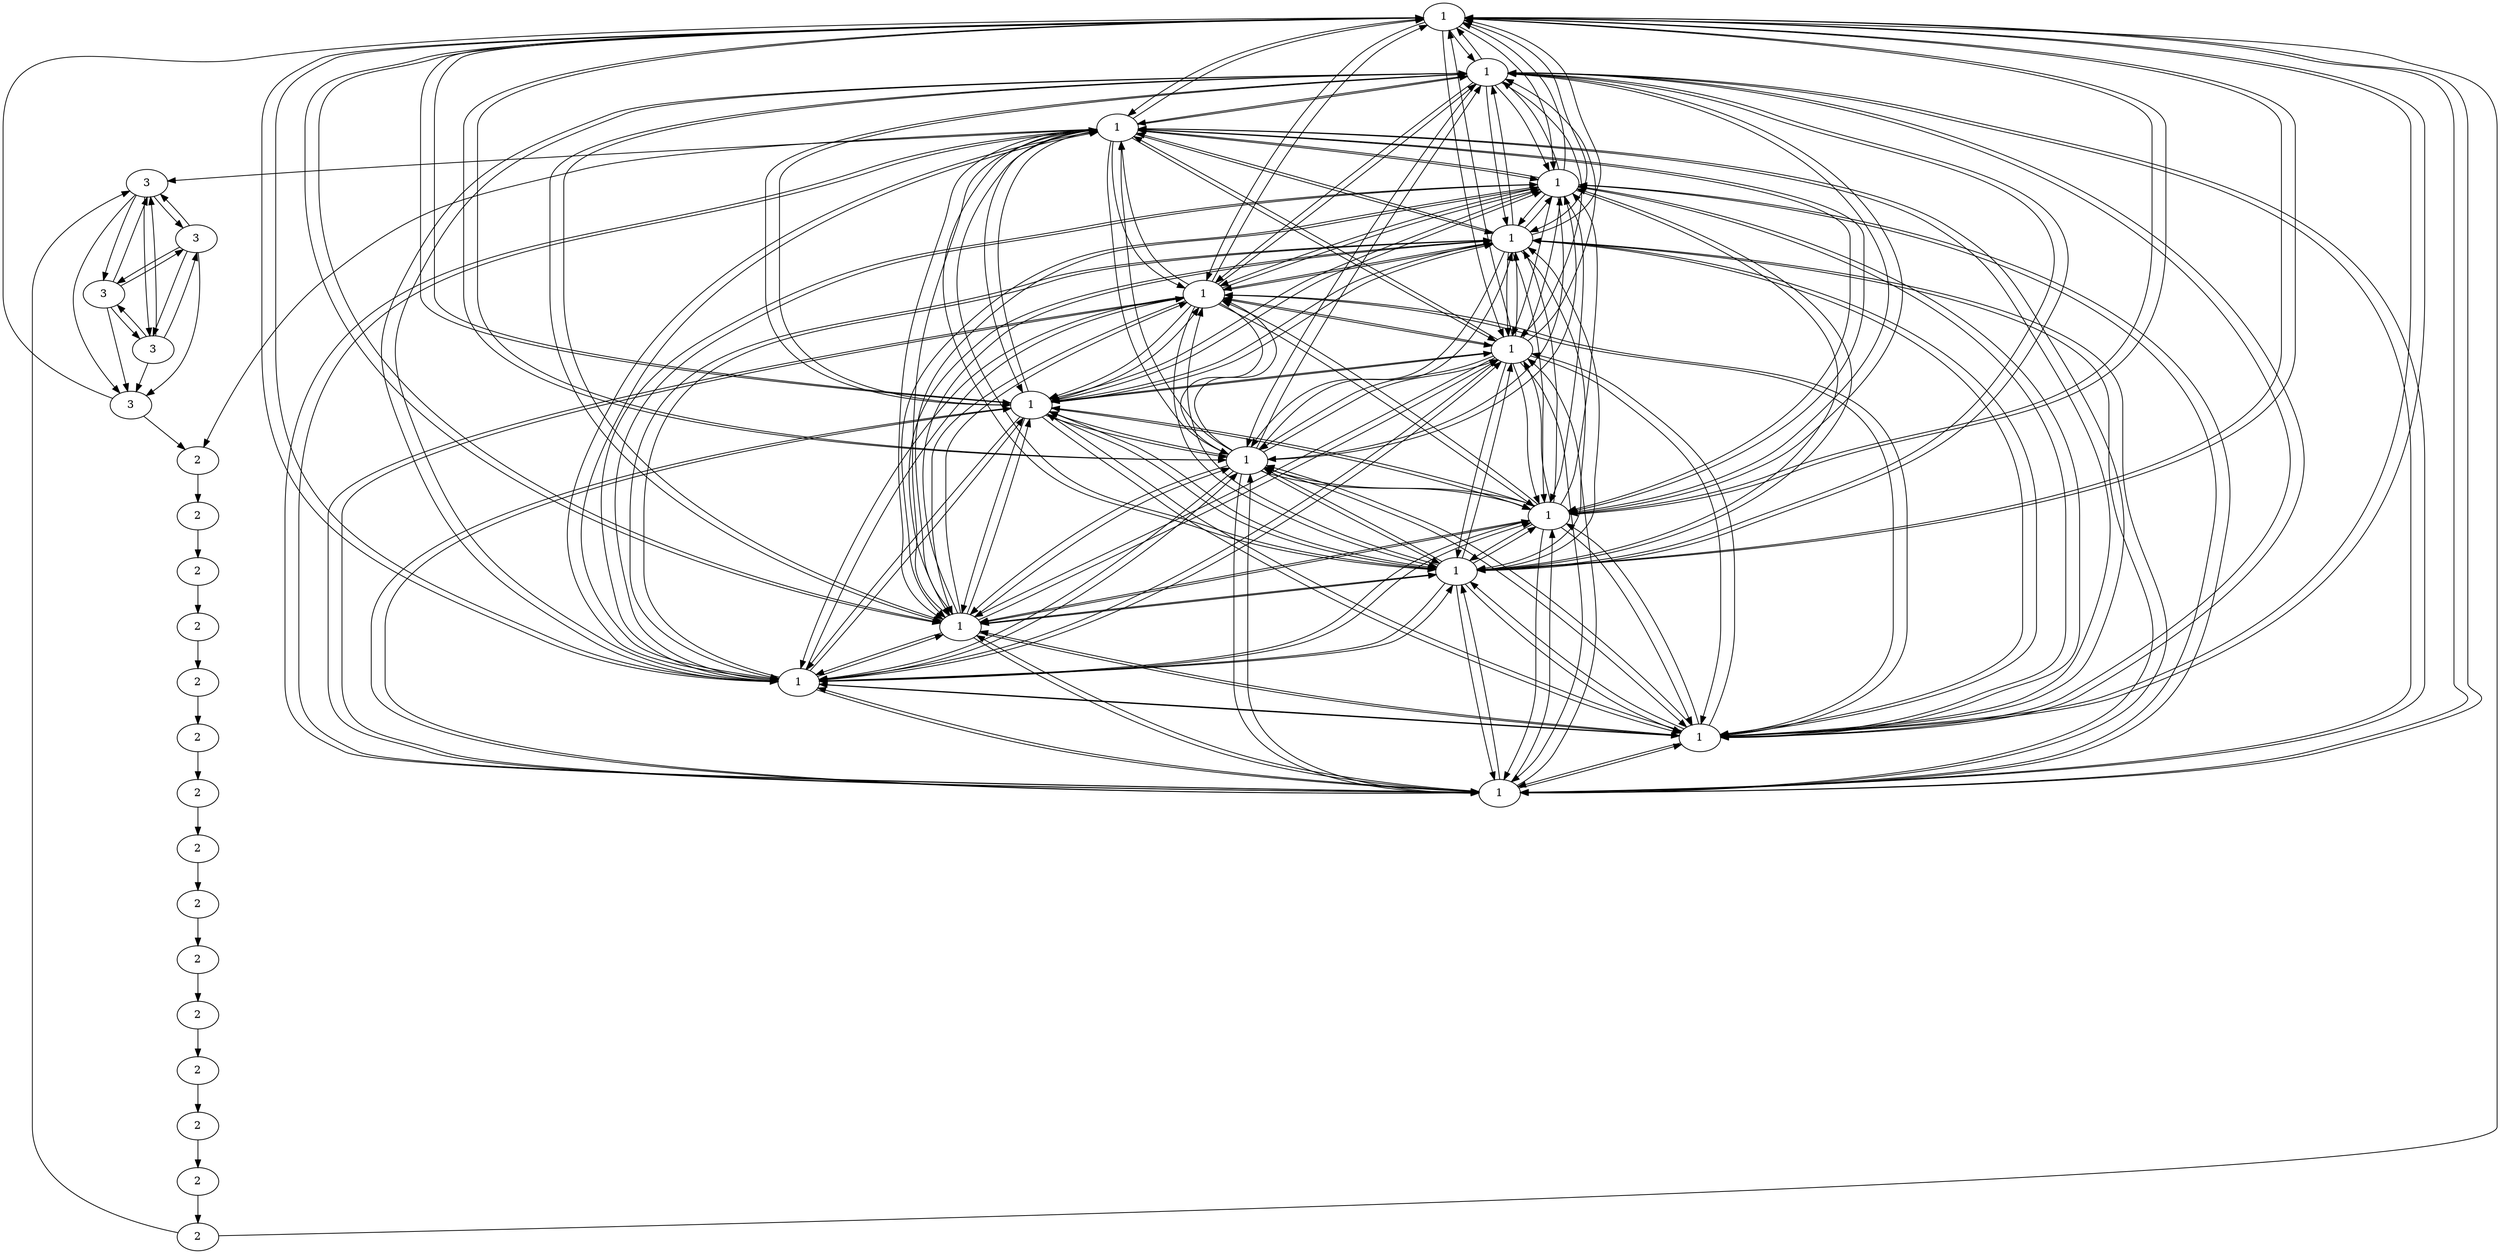 digraph causal
{
	0 [label="1"]
	1 [label="1"]
	2 [label="1"]
	3 [label="1"]
	4 [label="1"]
	5 [label="1"]
	6 [label="1"]
	7 [label="1"]
	8 [label="1"]
	9 [label="1"]
	10 [label="1"]
	11 [label="1"]
	12 [label="1"]
	13 [label="1"]
	14 [label="1"]
	15 [label="2"]
	16 [label="2"]
	17 [label="2"]
	18 [label="2"]
	19 [label="2"]
	20 [label="2"]
	21 [label="2"]
	22 [label="2"]
	23 [label="2"]
	24 [label="2"]
	25 [label="2"]
	26 [label="2"]
	27 [label="2"]
	28 [label="2"]
	29 [label="2"]
	30 [label="3"]
	31 [label="3"]
	32 [label="3"]
	33 [label="3"]
	34 [label="3"]

	29 -> 0
	34 -> 0
	0 -> 1
	0 -> 2
	0 -> 3
	0 -> 4
	0 -> 5
	0 -> 6
	0 -> 7
	0 -> 8
	0 -> 9
	0 -> 10
	0 -> 11
	0 -> 12
	0 -> 13
	0 -> 14
	1 -> 0
	1 -> 2
	1 -> 3
	1 -> 4
	1 -> 5
	1 -> 6
	1 -> 7
	1 -> 8
	1 -> 9
	1 -> 10
	1 -> 11
	1 -> 12
	1 -> 13
	1 -> 14
	2 -> 0
	2 -> 1
	2 -> 3
	2 -> 4
	2 -> 5
	2 -> 6
	2 -> 7
	2 -> 8
	2 -> 9
	2 -> 10
	2 -> 11
	2 -> 12
	2 -> 13
	2 -> 14
	3 -> 0
	3 -> 1
	3 -> 2
	3 -> 4
	3 -> 5
	3 -> 6
	3 -> 7
	3 -> 8
	3 -> 9
	3 -> 10
	3 -> 11
	3 -> 12
	3 -> 13
	3 -> 14
	4 -> 0
	4 -> 1
	4 -> 2
	4 -> 3
	4 -> 5
	4 -> 6
	4 -> 7
	4 -> 8
	4 -> 9
	4 -> 10
	4 -> 11
	4 -> 12
	4 -> 13
	4 -> 14
	5 -> 0
	5 -> 1
	5 -> 2
	5 -> 3
	5 -> 4
	5 -> 6
	5 -> 7
	5 -> 8
	5 -> 9
	5 -> 10
	5 -> 11
	5 -> 12
	5 -> 13
	5 -> 14
	6 -> 0
	6 -> 1
	6 -> 2
	6 -> 3
	6 -> 4
	6 -> 5
	6 -> 7
	6 -> 8
	6 -> 9
	6 -> 10
	6 -> 11
	6 -> 12
	6 -> 13
	6 -> 14
	7 -> 0
	7 -> 1
	7 -> 2
	7 -> 3
	7 -> 4
	7 -> 5
	7 -> 6
	7 -> 8
	7 -> 9
	7 -> 10
	7 -> 11
	7 -> 12
	7 -> 13
	7 -> 14
	8 -> 0
	8 -> 1
	8 -> 2
	8 -> 3
	8 -> 4
	8 -> 5
	8 -> 6
	8 -> 7
	8 -> 9
	8 -> 10
	8 -> 11
	8 -> 12
	8 -> 13
	8 -> 14
	9 -> 0
	9 -> 1
	9 -> 2
	9 -> 3
	9 -> 4
	9 -> 5
	9 -> 6
	9 -> 7
	9 -> 8
	9 -> 10
	9 -> 11
	9 -> 12
	9 -> 13
	9 -> 14
	10 -> 0
	10 -> 1
	10 -> 2
	10 -> 3
	10 -> 4
	10 -> 5
	10 -> 6
	10 -> 7
	10 -> 8
	10 -> 9
	10 -> 11
	10 -> 12
	10 -> 13
	10 -> 14
	11 -> 0
	11 -> 1
	11 -> 2
	11 -> 3
	11 -> 4
	11 -> 5
	11 -> 6
	11 -> 7
	11 -> 8
	11 -> 9
	11 -> 10
	11 -> 12
	11 -> 13
	11 -> 14
	12 -> 0
	12 -> 1
	12 -> 2
	12 -> 3
	12 -> 4
	12 -> 5
	12 -> 6
	12 -> 7
	12 -> 8
	12 -> 9
	12 -> 10
	12 -> 11
	12 -> 13
	12 -> 14
	13 -> 0
	13 -> 1
	13 -> 2
	13 -> 3
	13 -> 4
	13 -> 5
	13 -> 6
	13 -> 7
	13 -> 8
	13 -> 9
	13 -> 10
	13 -> 11
	13 -> 12
	13 -> 14
	14 -> 0
	14 -> 1
	14 -> 2
	14 -> 3
	14 -> 4
	14 -> 5
	14 -> 6
	14 -> 7
	14 -> 8
	14 -> 9
	14 -> 10
	14 -> 11
	14 -> 12
	14 -> 13

	34 -> 15
	14 -> 15
	15 -> 16
	16 -> 17
	17 -> 18
	18 -> 19
	19 -> 20
	20 -> 21
	21 -> 22
	22 -> 23
	23 -> 24
	24 -> 25
	25 -> 26
	26 -> 27
	27 -> 28
	28 -> 29

	14 -> 30
	29 -> 30
	30 -> 31
	30 -> 32
	30 -> 33
	30 -> 34
	31 -> 30
	31 -> 32
	31 -> 33
	31 -> 34
	32 -> 30
	32 -> 31
	32 -> 33
	32 -> 34
	33 -> 30
	33 -> 31
	33 -> 32
	33 -> 34



//
//
//	9 -> 10
//	10 -> 11
//	10 -> 12
//	10 -> 13
//	10 -> 14
//	10 -> 15
//	10 -> 16
//	10 -> 17
//	10 -> 18
//	10 -> 19
//	11 -> 10
//	11 -> 12
//	11 -> 13
//	11 -> 14
//	11 -> 15
//	11 -> 16
//	11 -> 17
//	11 -> 18
//	11 -> 19
//	12 -> 10
//	12 -> 11
//	12 -> 13
//	12 -> 14
//	12 -> 15
//	12 -> 16
//	12 -> 17
//	12 -> 18
//	12 -> 19
//	13 -> 10
//	13 -> 11
//	13 -> 12
//	13 -> 14
//	13 -> 15
//	13 -> 16
//	13 -> 17
//	13 -> 18
//	13 -> 19
//	14 -> 10
//	14 -> 11
//	14 -> 12
//	14 -> 13
//	14 -> 15
//	14 -> 16
//	14 -> 17
//	14 -> 18
//	14 -> 19
//	15 -> 10
//	15 -> 11
//	15 -> 12
//	15 -> 13
//	15 -> 14
//	15 -> 16
//	15 -> 17
//	15 -> 18
//	15 -> 19
//	16 -> 10
//	16 -> 11
//	16 -> 12
//	16 -> 13
//	16 -> 14
//	16 -> 15
//	16 -> 17
//	16 -> 18
//	16 -> 19
//	17 -> 10
//	17 -> 11
//	17 -> 12
//	17 -> 13
//	17 -> 14
//	17 -> 15
//	17 -> 16
//	17 -> 18
//	17 -> 19
//	18 -> 10
//	18 -> 11
//	18 -> 12
//	18 -> 13
//	18 -> 14
//	18 -> 15
//	18 -> 16
//	18 -> 17
//	18 -> 19
//	19 -> 10
//	19 -> 11
//	19 -> 12
//	19 -> 13
//	19 -> 14
//	19 -> 15
//	19 -> 16
//	19 -> 17
//	19 -> 18
//
//	19 -> 20
//	20 -> 21
//	20 -> 22
//	21 -> 20
//	21 -> 22
//	22 -> 20
//	22 -> 21



//	a [label="1"]
//	b [label="1"]
//	c [label="1"]
//	d [label="2"]
//	e [label="2"]
//	f [label="2"]
//	g [label="3"]
//	h [label="3"]
//	i [label="3"]
//	a -> b [type=1];
//	a -> c
//	b -> c [type=1];
//	b -> a
//	c -> b
//	c -> a
//	c -> d
//	d -> e
//	e -> f
//	f -> g
//	g -> h
//	g -> i
//	h -> i
//	h -> g
//	i -> h
//	i -> g
//	i -> a
}
